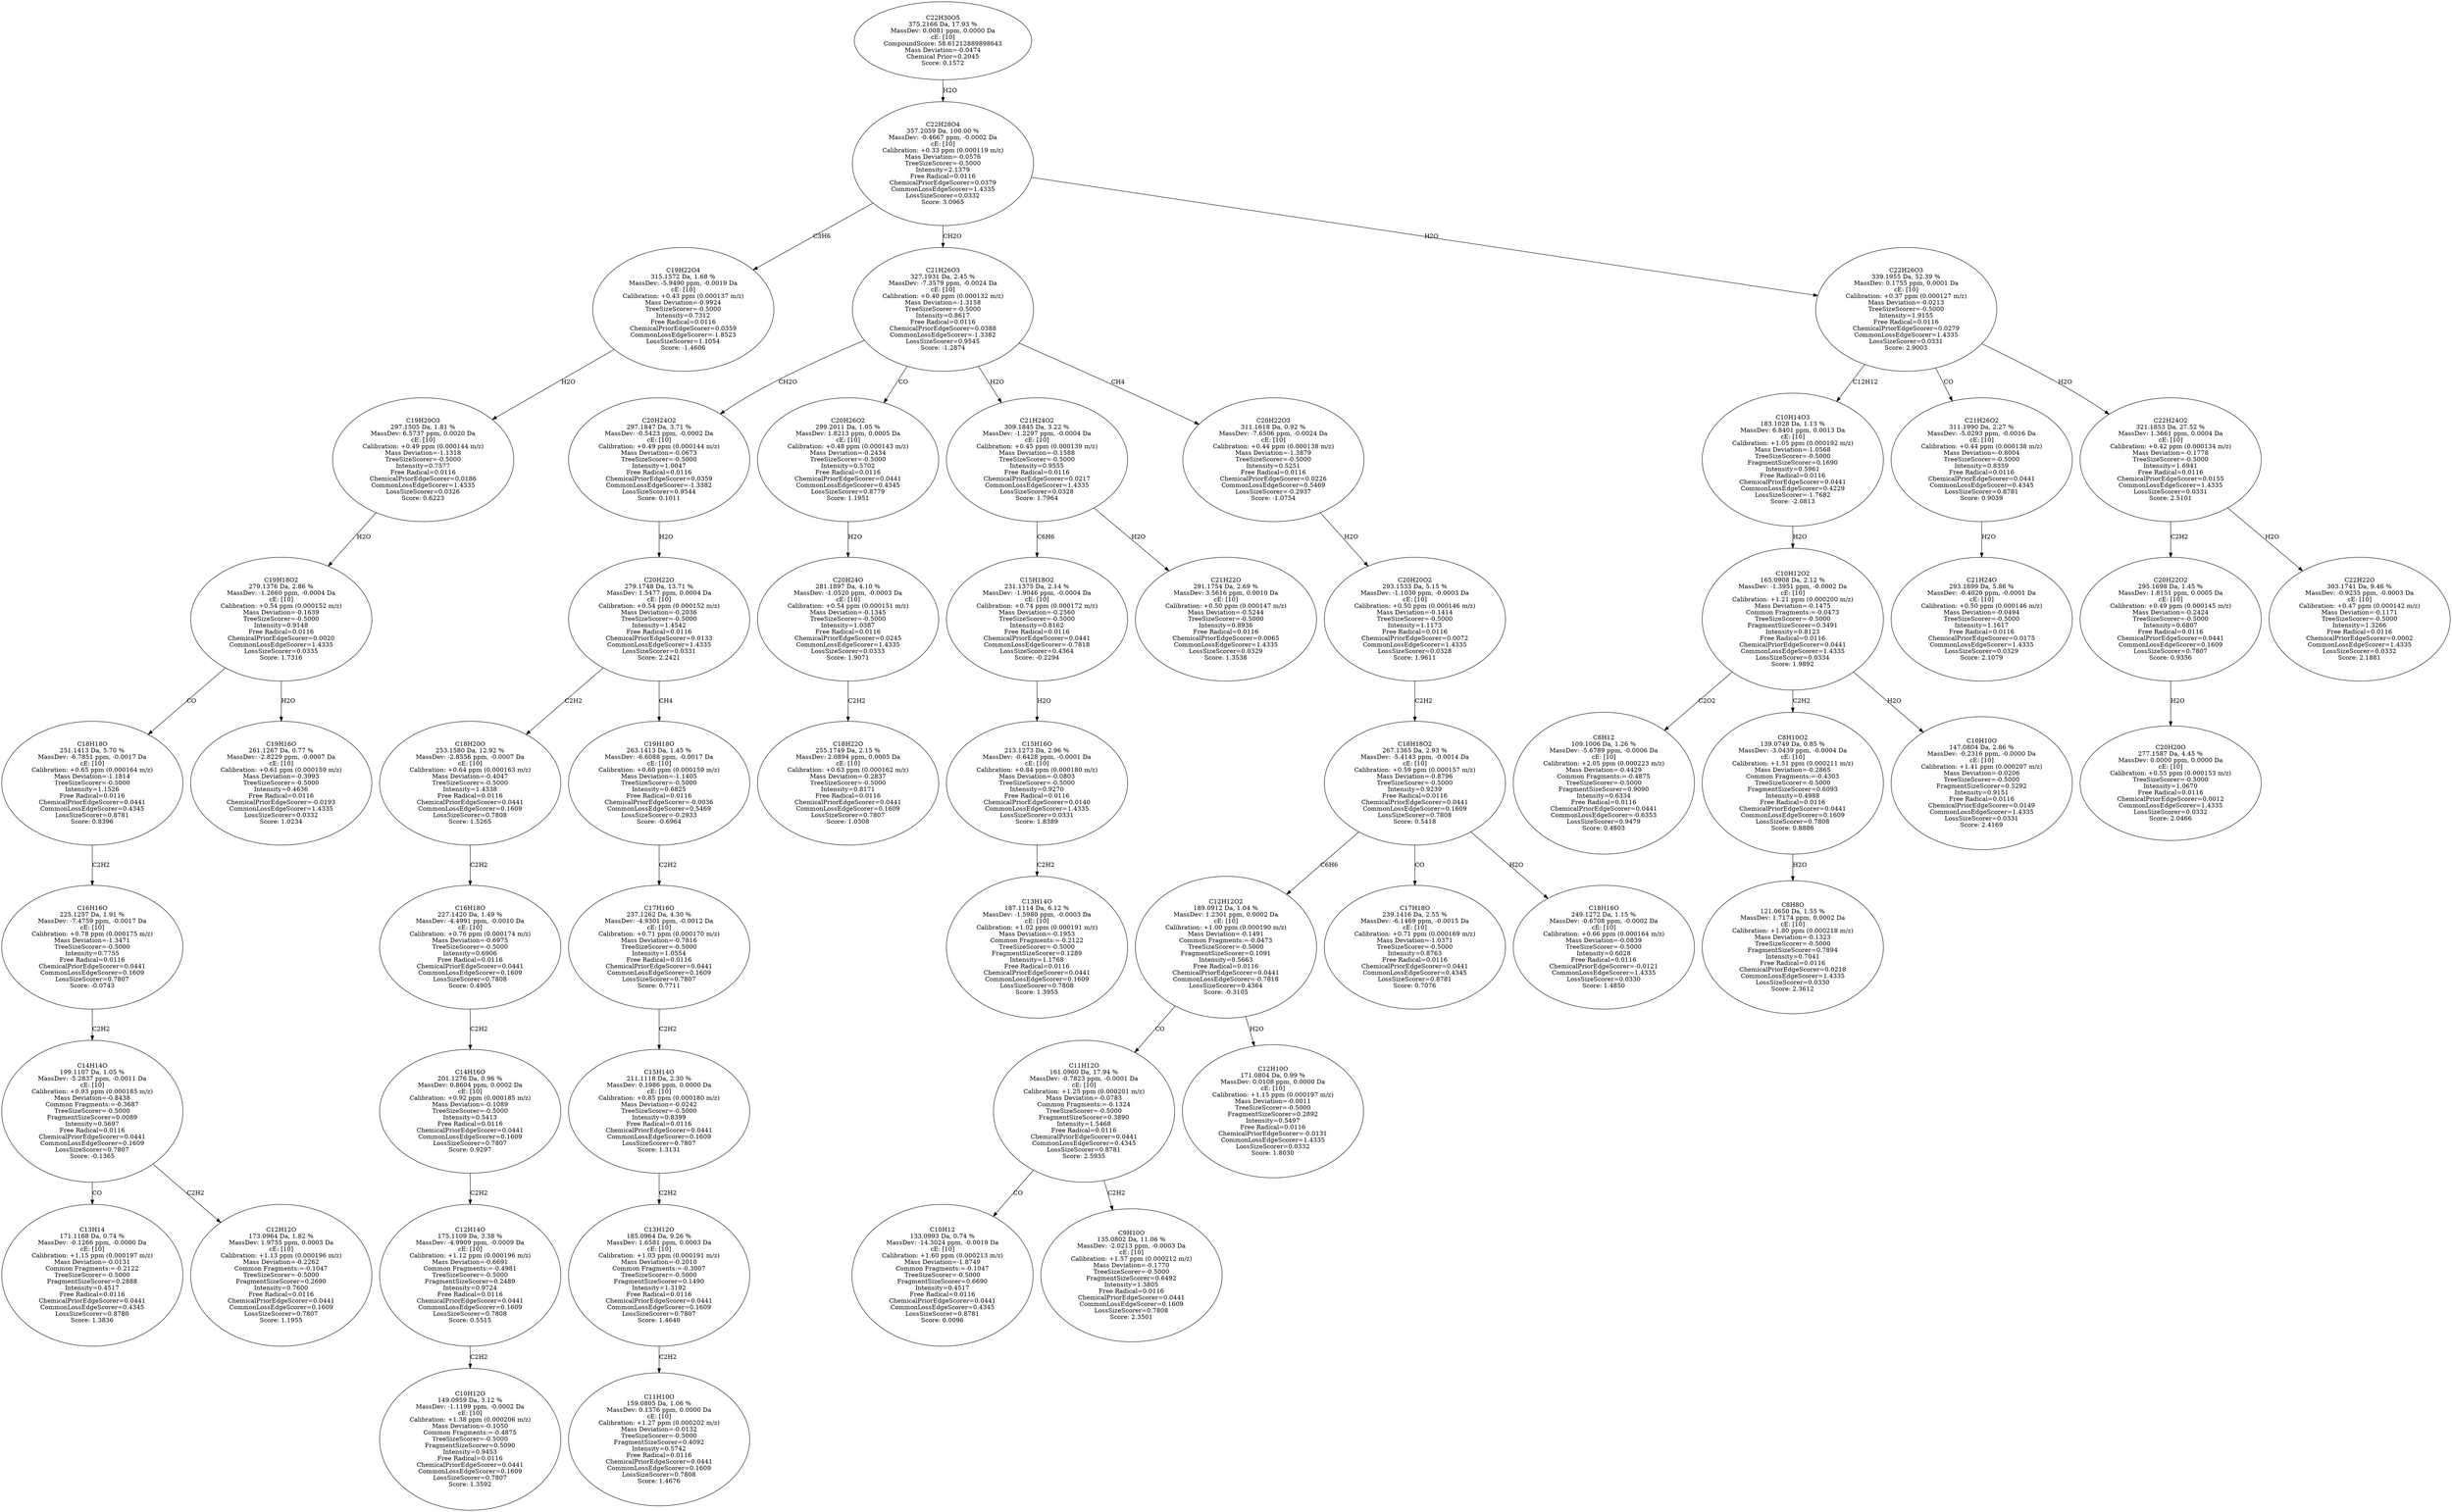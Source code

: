 strict digraph {
v1 [label="C13H14\n171.1168 Da, 0.74 %\nMassDev: -0.1266 ppm, -0.0000 Da\ncE: [10]\nCalibration: +1.15 ppm (0.000197 m/z)\nMass Deviation=-0.0131\nCommon Fragments:=-0.2122\nTreeSizeScorer=-0.5000\nFragmentSizeScorer=0.2888\nIntensity=0.4517\nFree Radical=0.0116\nChemicalPriorEdgeScorer=0.0441\nCommonLossEdgeScorer=0.4345\nLossSizeScorer=0.8780\nScore: 1.3836"];
v2 [label="C12H12O\n173.0964 Da, 1.82 %\nMassDev: 1.9755 ppm, 0.0003 Da\ncE: [10]\nCalibration: +1.13 ppm (0.000196 m/z)\nMass Deviation=-0.2262\nCommon Fragments:=-0.1047\nTreeSizeScorer=-0.5000\nFragmentSizeScorer=0.2690\nIntensity=0.7600\nFree Radical=0.0116\nChemicalPriorEdgeScorer=0.0441\nCommonLossEdgeScorer=0.1609\nLossSizeScorer=0.7807\nScore: 1.1955"];
v3 [label="C14H14O\n199.1107 Da, 1.05 %\nMassDev: -5.2837 ppm, -0.0011 Da\ncE: [10]\nCalibration: +0.93 ppm (0.000185 m/z)\nMass Deviation=-0.8438\nCommon Fragments:=-0.3687\nTreeSizeScorer=-0.5000\nFragmentSizeScorer=0.0089\nIntensity=0.5697\nFree Radical=0.0116\nChemicalPriorEdgeScorer=0.0441\nCommonLossEdgeScorer=0.1609\nLossSizeScorer=0.7807\nScore: -0.1365"];
v4 [label="C16H16O\n225.1257 Da, 1.91 %\nMassDev: -7.4759 ppm, -0.0017 Da\ncE: [10]\nCalibration: +0.78 ppm (0.000175 m/z)\nMass Deviation=-1.3471\nTreeSizeScorer=-0.5000\nIntensity=0.7755\nFree Radical=0.0116\nChemicalPriorEdgeScorer=0.0441\nCommonLossEdgeScorer=0.1609\nLossSizeScorer=0.7807\nScore: -0.0743"];
v5 [label="C18H18O\n251.1413 Da, 5.70 %\nMassDev: -6.7851 ppm, -0.0017 Da\ncE: [10]\nCalibration: +0.65 ppm (0.000164 m/z)\nMass Deviation=-1.1814\nTreeSizeScorer=-0.5000\nIntensity=1.1526\nFree Radical=0.0116\nChemicalPriorEdgeScorer=0.0441\nCommonLossEdgeScorer=0.4345\nLossSizeScorer=0.8781\nScore: 0.8396"];
v6 [label="C19H16O\n261.1267 Da, 0.77 %\nMassDev: -2.8229 ppm, -0.0007 Da\ncE: [10]\nCalibration: +0.61 ppm (0.000159 m/z)\nMass Deviation=-0.3993\nTreeSizeScorer=-0.5000\nIntensity=0.4636\nFree Radical=0.0116\nChemicalPriorEdgeScorer=-0.0193\nCommonLossEdgeScorer=1.4335\nLossSizeScorer=0.0332\nScore: 1.0234"];
v7 [label="C19H18O2\n279.1376 Da, 2.86 %\nMassDev: -1.2660 ppm, -0.0004 Da\ncE: [10]\nCalibration: +0.54 ppm (0.000152 m/z)\nMass Deviation=-0.1639\nTreeSizeScorer=-0.5000\nIntensity=0.9148\nFree Radical=0.0116\nChemicalPriorEdgeScorer=0.0020\nCommonLossEdgeScorer=1.4335\nLossSizeScorer=0.0335\nScore: 1.7316"];
v8 [label="C19H20O3\n297.1505 Da, 1.81 %\nMassDev: 6.5737 ppm, 0.0020 Da\ncE: [10]\nCalibration: +0.49 ppm (0.000144 m/z)\nMass Deviation=-1.1318\nTreeSizeScorer=-0.5000\nIntensity=0.7577\nFree Radical=0.0116\nChemicalPriorEdgeScorer=0.0186\nCommonLossEdgeScorer=1.4335\nLossSizeScorer=0.0326\nScore: 0.6223"];
v9 [label="C19H22O4\n315.1572 Da, 1.68 %\nMassDev: -5.9490 ppm, -0.0019 Da\ncE: [10]\nCalibration: +0.43 ppm (0.000137 m/z)\nMass Deviation=-0.9924\nTreeSizeScorer=-0.5000\nIntensity=0.7312\nFree Radical=0.0116\nChemicalPriorEdgeScorer=0.0359\nCommonLossEdgeScorer=-1.8523\nLossSizeScorer=1.1054\nScore: -1.4606"];
v10 [label="C10H12O\n149.0959 Da, 3.12 %\nMassDev: -1.1199 ppm, -0.0002 Da\ncE: [10]\nCalibration: +1.38 ppm (0.000206 m/z)\nMass Deviation=-0.1050\nCommon Fragments:=-0.4875\nTreeSizeScorer=-0.5000\nFragmentSizeScorer=0.5090\nIntensity=0.9453\nFree Radical=0.0116\nChemicalPriorEdgeScorer=0.0441\nCommonLossEdgeScorer=0.1609\nLossSizeScorer=0.7807\nScore: 1.3592"];
v11 [label="C12H14O\n175.1109 Da, 3.38 %\nMassDev: -4.9909 ppm, -0.0009 Da\ncE: [10]\nCalibration: +1.12 ppm (0.000196 m/z)\nMass Deviation=-0.6691\nCommon Fragments:=-0.4981\nTreeSizeScorer=-0.5000\nFragmentSizeScorer=0.2489\nIntensity=0.9724\nFree Radical=0.0116\nChemicalPriorEdgeScorer=0.0441\nCommonLossEdgeScorer=0.1609\nLossSizeScorer=0.7808\nScore: 0.5515"];
v12 [label="C14H16O\n201.1276 Da, 0.96 %\nMassDev: 0.8604 ppm, 0.0002 Da\ncE: [10]\nCalibration: +0.92 ppm (0.000185 m/z)\nMass Deviation=-0.1089\nTreeSizeScorer=-0.5000\nIntensity=0.5413\nFree Radical=0.0116\nChemicalPriorEdgeScorer=0.0441\nCommonLossEdgeScorer=0.1609\nLossSizeScorer=0.7807\nScore: 0.9297"];
v13 [label="C16H18O\n227.1420 Da, 1.49 %\nMassDev: -4.4991 ppm, -0.0010 Da\ncE: [10]\nCalibration: +0.76 ppm (0.000174 m/z)\nMass Deviation=-0.6975\nTreeSizeScorer=-0.5000\nIntensity=0.6906\nFree Radical=0.0116\nChemicalPriorEdgeScorer=0.0441\nCommonLossEdgeScorer=0.1609\nLossSizeScorer=0.7808\nScore: 0.4905"];
v14 [label="C18H20O\n253.1580 Da, 12.92 %\nMassDev: -2.8556 ppm, -0.0007 Da\ncE: [10]\nCalibration: +0.64 ppm (0.000163 m/z)\nMass Deviation=-0.4047\nTreeSizeScorer=-0.5000\nIntensity=1.4338\nFree Radical=0.0116\nChemicalPriorEdgeScorer=0.0441\nCommonLossEdgeScorer=0.1609\nLossSizeScorer=0.7808\nScore: 1.5265"];
v15 [label="C11H10O\n159.0805 Da, 1.06 %\nMassDev: 0.1376 ppm, 0.0000 Da\ncE: [10]\nCalibration: +1.27 ppm (0.000202 m/z)\nMass Deviation=-0.0132\nTreeSizeScorer=-0.5000\nFragmentSizeScorer=0.4092\nIntensity=0.5742\nFree Radical=0.0116\nChemicalPriorEdgeScorer=0.0441\nCommonLossEdgeScorer=0.1609\nLossSizeScorer=0.7808\nScore: 1.4676"];
v16 [label="C13H12O\n185.0964 Da, 9.26 %\nMassDev: 1.6581 ppm, 0.0003 Da\ncE: [10]\nCalibration: +1.03 ppm (0.000191 m/z)\nMass Deviation=-0.2010\nCommon Fragments:=-0.3007\nTreeSizeScorer=-0.5000\nFragmentSizeScorer=0.1490\nIntensity=1.3192\nFree Radical=0.0116\nChemicalPriorEdgeScorer=0.0441\nCommonLossEdgeScorer=0.1609\nLossSizeScorer=0.7807\nScore: 1.4640"];
v17 [label="C15H14O\n211.1118 Da, 2.30 %\nMassDev: 0.1986 ppm, 0.0000 Da\ncE: [10]\nCalibration: +0.85 ppm (0.000180 m/z)\nMass Deviation=-0.0242\nTreeSizeScorer=-0.5000\nIntensity=0.8399\nFree Radical=0.0116\nChemicalPriorEdgeScorer=0.0441\nCommonLossEdgeScorer=0.1609\nLossSizeScorer=0.7807\nScore: 1.3131"];
v18 [label="C17H16O\n237.1262 Da, 4.30 %\nMassDev: -4.9301 ppm, -0.0012 Da\ncE: [10]\nCalibration: +0.71 ppm (0.000170 m/z)\nMass Deviation=-0.7816\nTreeSizeScorer=-0.5000\nIntensity=1.0554\nFree Radical=0.0116\nChemicalPriorEdgeScorer=0.0441\nCommonLossEdgeScorer=0.1609\nLossSizeScorer=0.7807\nScore: 0.7711"];
v19 [label="C19H18O\n263.1413 Da, 1.45 %\nMassDev: -6.6088 ppm, -0.0017 Da\ncE: [10]\nCalibration: +0.60 ppm (0.000159 m/z)\nMass Deviation=-1.1405\nTreeSizeScorer=-0.5000\nIntensity=0.6825\nFree Radical=0.0116\nChemicalPriorEdgeScorer=-0.0036\nCommonLossEdgeScorer=0.5469\nLossSizeScorer=-0.2933\nScore: -0.6964"];
v20 [label="C20H22O\n279.1748 Da, 13.71 %\nMassDev: 1.5477 ppm, 0.0004 Da\ncE: [10]\nCalibration: +0.54 ppm (0.000152 m/z)\nMass Deviation=-0.2036\nTreeSizeScorer=-0.5000\nIntensity=1.4542\nFree Radical=0.0116\nChemicalPriorEdgeScorer=0.0133\nCommonLossEdgeScorer=1.4335\nLossSizeScorer=0.0331\nScore: 2.2421"];
v21 [label="C20H24O2\n297.1847 Da, 3.71 %\nMassDev: -0.5423 ppm, -0.0002 Da\ncE: [10]\nCalibration: +0.49 ppm (0.000144 m/z)\nMass Deviation=-0.0673\nTreeSizeScorer=-0.5000\nIntensity=1.0047\nFree Radical=0.0116\nChemicalPriorEdgeScorer=0.0359\nCommonLossEdgeScorer=-1.3382\nLossSizeScorer=0.9544\nScore: 0.1011"];
v22 [label="C18H22O\n255.1749 Da, 2.15 %\nMassDev: 2.0894 ppm, 0.0005 Da\ncE: [10]\nCalibration: +0.63 ppm (0.000162 m/z)\nMass Deviation=-0.2837\nTreeSizeScorer=-0.5000\nIntensity=0.8171\nFree Radical=0.0116\nChemicalPriorEdgeScorer=0.0441\nCommonLossEdgeScorer=0.1609\nLossSizeScorer=0.7807\nScore: 1.0308"];
v23 [label="C20H24O\n281.1897 Da, 4.10 %\nMassDev: -1.0520 ppm, -0.0003 Da\ncE: [10]\nCalibration: +0.54 ppm (0.000151 m/z)\nMass Deviation=-0.1345\nTreeSizeScorer=-0.5000\nIntensity=1.0387\nFree Radical=0.0116\nChemicalPriorEdgeScorer=0.0245\nCommonLossEdgeScorer=1.4335\nLossSizeScorer=0.0333\nScore: 1.9071"];
v24 [label="C20H26O2\n299.2011 Da, 1.05 %\nMassDev: 1.8213 ppm, 0.0005 Da\ncE: [10]\nCalibration: +0.48 ppm (0.000143 m/z)\nMass Deviation=-0.2434\nTreeSizeScorer=-0.5000\nIntensity=0.5702\nFree Radical=0.0116\nChemicalPriorEdgeScorer=0.0441\nCommonLossEdgeScorer=0.4345\nLossSizeScorer=0.8779\nScore: 1.1951"];
v25 [label="C13H14O\n187.1114 Da, 6.12 %\nMassDev: -1.5980 ppm, -0.0003 Da\ncE: [10]\nCalibration: +1.02 ppm (0.000191 m/z)\nMass Deviation=-0.1953\nCommon Fragments:=-0.2122\nTreeSizeScorer=-0.5000\nFragmentSizeScorer=0.1289\nIntensity=1.1768\nFree Radical=0.0116\nChemicalPriorEdgeScorer=0.0441\nCommonLossEdgeScorer=0.1609\nLossSizeScorer=0.7808\nScore: 1.3955"];
v26 [label="C15H16O\n213.1273 Da, 2.96 %\nMassDev: -0.6428 ppm, -0.0001 Da\ncE: [10]\nCalibration: +0.84 ppm (0.000180 m/z)\nMass Deviation=-0.0803\nTreeSizeScorer=-0.5000\nIntensity=0.9270\nFree Radical=0.0116\nChemicalPriorEdgeScorer=0.0140\nCommonLossEdgeScorer=1.4335\nLossSizeScorer=0.0331\nScore: 1.8389"];
v27 [label="C15H18O2\n231.1375 Da, 2.14 %\nMassDev: -1.9046 ppm, -0.0004 Da\ncE: [10]\nCalibration: +0.74 ppm (0.000172 m/z)\nMass Deviation=-0.2560\nTreeSizeScorer=-0.5000\nIntensity=0.8162\nFree Radical=0.0116\nChemicalPriorEdgeScorer=0.0441\nCommonLossEdgeScorer=-0.7818\nLossSizeScorer=0.4364\nScore: -0.2294"];
v28 [label="C21H22O\n291.1754 Da, 2.69 %\nMassDev: 3.5616 ppm, 0.0010 Da\ncE: [10]\nCalibration: +0.50 ppm (0.000147 m/z)\nMass Deviation=-0.5244\nTreeSizeScorer=-0.5000\nIntensity=0.8936\nFree Radical=0.0116\nChemicalPriorEdgeScorer=0.0065\nCommonLossEdgeScorer=1.4335\nLossSizeScorer=0.0329\nScore: 1.3538"];
v29 [label="C21H24O2\n309.1845 Da, 3.22 %\nMassDev: -1.2297 ppm, -0.0004 Da\ncE: [10]\nCalibration: +0.45 ppm (0.000139 m/z)\nMass Deviation=-0.1588\nTreeSizeScorer=-0.5000\nIntensity=0.9555\nFree Radical=0.0116\nChemicalPriorEdgeScorer=0.0217\nCommonLossEdgeScorer=1.4335\nLossSizeScorer=0.0328\nScore: 1.7964"];
v30 [label="C10H12\n133.0993 Da, 0.74 %\nMassDev: -14.3024 ppm, -0.0019 Da\ncE: [10]\nCalibration: +1.60 ppm (0.000213 m/z)\nMass Deviation=-1.8749\nCommon Fragments:=-0.1047\nTreeSizeScorer=-0.5000\nFragmentSizeScorer=0.6690\nIntensity=0.4517\nFree Radical=0.0116\nChemicalPriorEdgeScorer=0.0441\nCommonLossEdgeScorer=0.4345\nLossSizeScorer=0.8781\nScore: 0.0096"];
v31 [label="C9H10O\n135.0802 Da, 11.06 %\nMassDev: -2.0213 ppm, -0.0003 Da\ncE: [10]\nCalibration: +1.57 ppm (0.000212 m/z)\nMass Deviation=-0.1770\nTreeSizeScorer=-0.5000\nFragmentSizeScorer=0.6492\nIntensity=1.3805\nFree Radical=0.0116\nChemicalPriorEdgeScorer=0.0441\nCommonLossEdgeScorer=0.1609\nLossSizeScorer=0.7808\nScore: 2.3501"];
v32 [label="C11H12O\n161.0960 Da, 17.94 %\nMassDev: -0.7823 ppm, -0.0001 Da\ncE: [10]\nCalibration: +1.25 ppm (0.000201 m/z)\nMass Deviation=-0.0783\nCommon Fragments:=-0.1324\nTreeSizeScorer=-0.5000\nFragmentSizeScorer=0.3890\nIntensity=1.5468\nFree Radical=0.0116\nChemicalPriorEdgeScorer=0.0441\nCommonLossEdgeScorer=0.4345\nLossSizeScorer=0.8781\nScore: 2.5935"];
v33 [label="C12H10O\n171.0804 Da, 0.99 %\nMassDev: 0.0108 ppm, 0.0000 Da\ncE: [10]\nCalibration: +1.15 ppm (0.000197 m/z)\nMass Deviation=-0.0011\nTreeSizeScorer=-0.5000\nFragmentSizeScorer=0.2892\nIntensity=0.5497\nFree Radical=0.0116\nChemicalPriorEdgeScorer=-0.0131\nCommonLossEdgeScorer=1.4335\nLossSizeScorer=0.0332\nScore: 1.8030"];
v34 [label="C12H12O2\n189.0912 Da, 1.04 %\nMassDev: 1.2301 ppm, 0.0002 Da\ncE: [10]\nCalibration: +1.00 ppm (0.000190 m/z)\nMass Deviation=-0.1491\nCommon Fragments:=-0.0473\nTreeSizeScorer=-0.5000\nFragmentSizeScorer=0.1091\nIntensity=0.5663\nFree Radical=0.0116\nChemicalPriorEdgeScorer=0.0441\nCommonLossEdgeScorer=-0.7818\nLossSizeScorer=0.4364\nScore: -0.3105"];
v35 [label="C17H18O\n239.1416 Da, 2.55 %\nMassDev: -6.1469 ppm, -0.0015 Da\ncE: [10]\nCalibration: +0.71 ppm (0.000169 m/z)\nMass Deviation=-1.0371\nTreeSizeScorer=-0.5000\nIntensity=0.8763\nFree Radical=0.0116\nChemicalPriorEdgeScorer=0.0441\nCommonLossEdgeScorer=0.4345\nLossSizeScorer=0.8781\nScore: 0.7076"];
v36 [label="C18H16O\n249.1272 Da, 1.15 %\nMassDev: -0.6708 ppm, -0.0002 Da\ncE: [10]\nCalibration: +0.66 ppm (0.000164 m/z)\nMass Deviation=-0.0839\nTreeSizeScorer=-0.5000\nIntensity=0.6028\nFree Radical=0.0116\nChemicalPriorEdgeScorer=-0.0121\nCommonLossEdgeScorer=1.4335\nLossSizeScorer=0.0330\nScore: 1.4850"];
v37 [label="C18H18O2\n267.1365 Da, 2.93 %\nMassDev: -5.4143 ppm, -0.0014 Da\ncE: [10]\nCalibration: +0.59 ppm (0.000157 m/z)\nMass Deviation=-0.8796\nTreeSizeScorer=-0.5000\nIntensity=0.9239\nFree Radical=0.0116\nChemicalPriorEdgeScorer=0.0441\nCommonLossEdgeScorer=0.1609\nLossSizeScorer=0.7808\nScore: 0.5418"];
v38 [label="C20H20O2\n293.1533 Da, 5.15 %\nMassDev: -1.1030 ppm, -0.0003 Da\ncE: [10]\nCalibration: +0.50 ppm (0.000146 m/z)\nMass Deviation=-0.1414\nTreeSizeScorer=-0.5000\nIntensity=1.1173\nFree Radical=0.0116\nChemicalPriorEdgeScorer=0.0072\nCommonLossEdgeScorer=1.4335\nLossSizeScorer=0.0328\nScore: 1.9611"];
v39 [label="C20H22O3\n311.1618 Da, 0.92 %\nMassDev: -7.6506 ppm, -0.0024 Da\ncE: [10]\nCalibration: +0.44 ppm (0.000138 m/z)\nMass Deviation=-1.3879\nTreeSizeScorer=-0.5000\nIntensity=0.5251\nFree Radical=0.0116\nChemicalPriorEdgeScorer=0.0226\nCommonLossEdgeScorer=0.5469\nLossSizeScorer=-0.2937\nScore: -1.0754"];
v40 [label="C21H26O3\n327.1931 Da, 2.45 %\nMassDev: -7.3579 ppm, -0.0024 Da\ncE: [10]\nCalibration: +0.40 ppm (0.000132 m/z)\nMass Deviation=-1.3158\nTreeSizeScorer=-0.5000\nIntensity=0.8617\nFree Radical=0.0116\nChemicalPriorEdgeScorer=0.0388\nCommonLossEdgeScorer=-1.3382\nLossSizeScorer=0.9545\nScore: -1.2874"];
v41 [label="C8H12\n109.1006 Da, 1.26 %\nMassDev: -5.6789 ppm, -0.0006 Da\ncE: [10]\nCalibration: +2.05 ppm (0.000223 m/z)\nMass Deviation=-0.4429\nCommon Fragments:=-0.4875\nTreeSizeScorer=-0.5000\nFragmentSizeScorer=0.9090\nIntensity=0.6334\nFree Radical=0.0116\nChemicalPriorEdgeScorer=0.0441\nCommonLossEdgeScorer=-0.6353\nLossSizeScorer=0.9479\nScore: 0.4803"];
v42 [label="C8H8O\n121.0650 Da, 1.55 %\nMassDev: 1.7174 ppm, 0.0002 Da\ncE: [10]\nCalibration: +1.80 ppm (0.000218 m/z)\nMass Deviation=-0.1323\nTreeSizeScorer=-0.5000\nFragmentSizeScorer=0.7894\nIntensity=0.7041\nFree Radical=0.0116\nChemicalPriorEdgeScorer=0.0218\nCommonLossEdgeScorer=1.4335\nLossSizeScorer=0.0330\nScore: 2.3612"];
v43 [label="C8H10O2\n139.0749 Da, 0.85 %\nMassDev: -3.0439 ppm, -0.0004 Da\ncE: [10]\nCalibration: +1.51 ppm (0.000211 m/z)\nMass Deviation=-0.2865\nCommon Fragments:=-0.4303\nTreeSizeScorer=-0.5000\nFragmentSizeScorer=0.6093\nIntensity=0.4988\nFree Radical=0.0116\nChemicalPriorEdgeScorer=0.0441\nCommonLossEdgeScorer=0.1609\nLossSizeScorer=0.7808\nScore: 0.8886"];
v44 [label="C10H10O\n147.0804 Da, 2.86 %\nMassDev: -0.2316 ppm, -0.0000 Da\ncE: [10]\nCalibration: +1.41 ppm (0.000207 m/z)\nMass Deviation=-0.0206\nTreeSizeScorer=-0.5000\nFragmentSizeScorer=0.5292\nIntensity=0.9151\nFree Radical=0.0116\nChemicalPriorEdgeScorer=0.0149\nCommonLossEdgeScorer=1.4335\nLossSizeScorer=0.0331\nScore: 2.4169"];
v45 [label="C10H12O2\n165.0908 Da, 2.12 %\nMassDev: -1.3951 ppm, -0.0002 Da\ncE: [10]\nCalibration: +1.21 ppm (0.000200 m/z)\nMass Deviation=-0.1475\nCommon Fragments:=-0.0473\nTreeSizeScorer=-0.5000\nFragmentSizeScorer=0.3491\nIntensity=0.8123\nFree Radical=0.0116\nChemicalPriorEdgeScorer=0.0441\nCommonLossEdgeScorer=1.4335\nLossSizeScorer=0.0334\nScore: 1.9892"];
v46 [label="C10H14O3\n183.1028 Da, 1.13 %\nMassDev: 6.8401 ppm, 0.0013 Da\ncE: [10]\nCalibration: +1.05 ppm (0.000192 m/z)\nMass Deviation=-1.0568\nTreeSizeScorer=-0.5000\nFragmentSizeScorer=0.1690\nIntensity=0.5961\nFree Radical=0.0116\nChemicalPriorEdgeScorer=0.0441\nCommonLossEdgeScorer=0.4229\nLossSizeScorer=-1.7682\nScore: -2.0813"];
v47 [label="C21H24O\n293.1899 Da, 5.86 %\nMassDev: -0.4020 ppm, -0.0001 Da\ncE: [10]\nCalibration: +0.50 ppm (0.000146 m/z)\nMass Deviation=-0.0494\nTreeSizeScorer=-0.5000\nIntensity=1.1617\nFree Radical=0.0116\nChemicalPriorEdgeScorer=0.0175\nCommonLossEdgeScorer=1.4335\nLossSizeScorer=0.0329\nScore: 2.1079"];
v48 [label="C21H26O2\n311.1990 Da, 2.27 %\nMassDev: -5.0293 ppm, -0.0016 Da\ncE: [10]\nCalibration: +0.44 ppm (0.000138 m/z)\nMass Deviation=-0.8004\nTreeSizeScorer=-0.5000\nIntensity=0.8359\nFree Radical=0.0116\nChemicalPriorEdgeScorer=0.0441\nCommonLossEdgeScorer=0.4345\nLossSizeScorer=0.8781\nScore: 0.9039"];
v49 [label="C20H20O\n277.1587 Da, 4.45 %\nMassDev: 0.0000 ppm, 0.0000 Da\ncE: [10]\nCalibration: +0.55 ppm (0.000153 m/z)\nTreeSizeScorer=-0.5000\nIntensity=1.0670\nFree Radical=0.0116\nChemicalPriorEdgeScorer=0.0012\nCommonLossEdgeScorer=1.4335\nLossSizeScorer=0.0332\nScore: 2.0466"];
v50 [label="C20H22O2\n295.1698 Da, 1.45 %\nMassDev: 1.8151 ppm, 0.0005 Da\ncE: [10]\nCalibration: +0.49 ppm (0.000145 m/z)\nMass Deviation=-0.2424\nTreeSizeScorer=-0.5000\nIntensity=0.6807\nFree Radical=0.0116\nChemicalPriorEdgeScorer=0.0441\nCommonLossEdgeScorer=0.1609\nLossSizeScorer=0.7807\nScore: 0.9356"];
v51 [label="C22H22O\n303.1741 Da, 9.46 %\nMassDev: -0.9235 ppm, -0.0003 Da\ncE: [10]\nCalibration: +0.47 ppm (0.000142 m/z)\nMass Deviation=-0.1171\nTreeSizeScorer=-0.5000\nIntensity=1.3266\nFree Radical=0.0116\nChemicalPriorEdgeScorer=0.0002\nCommonLossEdgeScorer=1.4335\nLossSizeScorer=0.0332\nScore: 2.1881"];
v52 [label="C22H24O2\n321.1853 Da, 27.52 %\nMassDev: 1.3661 ppm, 0.0004 Da\ncE: [10]\nCalibration: +0.42 ppm (0.000134 m/z)\nMass Deviation=-0.1778\nTreeSizeScorer=-0.5000\nIntensity=1.6941\nFree Radical=0.0116\nChemicalPriorEdgeScorer=0.0155\nCommonLossEdgeScorer=1.4335\nLossSizeScorer=0.0331\nScore: 2.5101"];
v53 [label="C22H26O3\n339.1955 Da, 52.39 %\nMassDev: 0.1755 ppm, 0.0001 Da\ncE: [10]\nCalibration: +0.37 ppm (0.000127 m/z)\nMass Deviation=-0.0213\nTreeSizeScorer=-0.5000\nIntensity=1.9155\nFree Radical=0.0116\nChemicalPriorEdgeScorer=0.0279\nCommonLossEdgeScorer=1.4335\nLossSizeScorer=0.0331\nScore: 2.9003"];
v54 [label="C22H28O4\n357.2059 Da, 100.00 %\nMassDev: -0.4667 ppm, -0.0002 Da\ncE: [10]\nCalibration: +0.33 ppm (0.000119 m/z)\nMass Deviation=-0.0576\nTreeSizeScorer=-0.5000\nIntensity=2.1379\nFree Radical=0.0116\nChemicalPriorEdgeScorer=0.0379\nCommonLossEdgeScorer=1.4335\nLossSizeScorer=0.0332\nScore: 3.0965"];
v55 [label="C22H30O5\n375.2166 Da, 17.93 %\nMassDev: 0.0081 ppm, 0.0000 Da\ncE: [10]\nCompoundScore: 58.61212889898643\nMass Deviation=-0.0474\nChemical Prior=0.2045\nScore: 0.1572"];
v3 -> v1 [label="CO"];
v3 -> v2 [label="C2H2"];
v4 -> v3 [label="C2H2"];
v5 -> v4 [label="C2H2"];
v7 -> v5 [label="CO"];
v7 -> v6 [label="H2O"];
v8 -> v7 [label="H2O"];
v9 -> v8 [label="H2O"];
v54 -> v9 [label="C3H6"];
v11 -> v10 [label="C2H2"];
v12 -> v11 [label="C2H2"];
v13 -> v12 [label="C2H2"];
v14 -> v13 [label="C2H2"];
v20 -> v14 [label="C2H2"];
v16 -> v15 [label="C2H2"];
v17 -> v16 [label="C2H2"];
v18 -> v17 [label="C2H2"];
v19 -> v18 [label="C2H2"];
v20 -> v19 [label="CH4"];
v21 -> v20 [label="H2O"];
v40 -> v21 [label="CH2O"];
v23 -> v22 [label="C2H2"];
v24 -> v23 [label="H2O"];
v40 -> v24 [label="CO"];
v26 -> v25 [label="C2H2"];
v27 -> v26 [label="H2O"];
v29 -> v27 [label="C6H6"];
v29 -> v28 [label="H2O"];
v40 -> v29 [label="H2O"];
v32 -> v30 [label="CO"];
v32 -> v31 [label="C2H2"];
v34 -> v32 [label="CO"];
v34 -> v33 [label="H2O"];
v37 -> v34 [label="C6H6"];
v37 -> v35 [label="CO"];
v37 -> v36 [label="H2O"];
v38 -> v37 [label="C2H2"];
v39 -> v38 [label="H2O"];
v40 -> v39 [label="CH4"];
v54 -> v40 [label="CH2O"];
v45 -> v41 [label="C2O2"];
v43 -> v42 [label="H2O"];
v45 -> v43 [label="C2H2"];
v45 -> v44 [label="H2O"];
v46 -> v45 [label="H2O"];
v53 -> v46 [label="C12H12"];
v48 -> v47 [label="H2O"];
v53 -> v48 [label="CO"];
v50 -> v49 [label="H2O"];
v52 -> v50 [label="C2H2"];
v52 -> v51 [label="H2O"];
v53 -> v52 [label="H2O"];
v54 -> v53 [label="H2O"];
v55 -> v54 [label="H2O"];
}